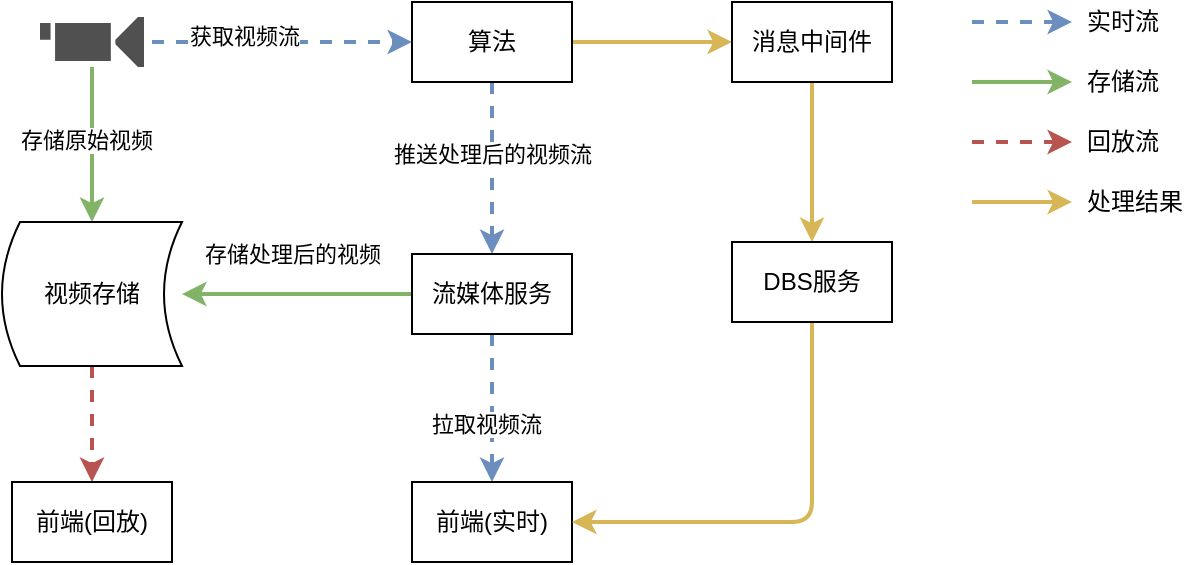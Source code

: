<mxfile version="13.11.0" type="github" pages="3">
  <diagram name="数据处理流程" id="74e2e168-ea6b-b213-b513-2b3c1d86103e">
    <mxGraphModel dx="946" dy="614" grid="1" gridSize="10" guides="1" tooltips="1" connect="1" arrows="1" fold="1" page="1" pageScale="1" pageWidth="1100" pageHeight="850" background="#ffffff" math="0" shadow="0">
      <root>
        <mxCell id="0" />
        <mxCell id="1" parent="0" />
        <mxCell id="xlCSGGUP_YzawD2wq4ug-14" value="" style="edgeStyle=orthogonalEdgeStyle;rounded=1;orthogonalLoop=1;jettySize=auto;html=1;entryX=0;entryY=0.5;entryDx=0;entryDy=0;exitX=1.077;exitY=0.5;exitDx=0;exitDy=0;exitPerimeter=0;dashed=1;fillColor=#dae8fc;strokeColor=#6c8ebf;strokeWidth=2;" parent="1" source="xlCSGGUP_YzawD2wq4ug-1" target="xlCSGGUP_YzawD2wq4ug-2" edge="1">
          <mxGeometry relative="1" as="geometry">
            <mxPoint x="320" y="100" as="sourcePoint" />
            <mxPoint x="430" y="100" as="targetPoint" />
          </mxGeometry>
        </mxCell>
        <mxCell id="xlCSGGUP_YzawD2wq4ug-15" value="获取视频流" style="edgeLabel;html=1;align=center;verticalAlign=middle;resizable=0;points=[];" parent="xlCSGGUP_YzawD2wq4ug-14" vertex="1" connectable="0">
          <mxGeometry x="-0.3" y="3" relative="1" as="geometry">
            <mxPoint as="offset" />
          </mxGeometry>
        </mxCell>
        <mxCell id="xlCSGGUP_YzawD2wq4ug-17" value="" style="edgeStyle=orthogonalEdgeStyle;rounded=1;orthogonalLoop=1;jettySize=auto;html=1;strokeWidth=2;fillColor=#d5e8d4;strokeColor=#82b366;" parent="1" source="xlCSGGUP_YzawD2wq4ug-1" edge="1">
          <mxGeometry relative="1" as="geometry">
            <mxPoint x="280" y="190" as="targetPoint" />
          </mxGeometry>
        </mxCell>
        <mxCell id="q5AUULa7YoubnqRVkJif-2" value="存储原始视频" style="edgeLabel;html=1;align=center;verticalAlign=middle;resizable=0;points=[];" parent="xlCSGGUP_YzawD2wq4ug-17" vertex="1" connectable="0">
          <mxGeometry x="-0.084" y="-3" relative="1" as="geometry">
            <mxPoint y="1" as="offset" />
          </mxGeometry>
        </mxCell>
        <mxCell id="xlCSGGUP_YzawD2wq4ug-1" value="" style="pointerEvents=1;shadow=0;dashed=0;html=1;strokeColor=none;fillColor=#505050;labelPosition=center;verticalLabelPosition=bottom;verticalAlign=top;outlineConnect=0;align=center;shape=mxgraph.office.devices.video_camera;" parent="1" vertex="1">
          <mxGeometry x="254" y="87.5" width="52" height="25" as="geometry" />
        </mxCell>
        <mxCell id="xlCSGGUP_YzawD2wq4ug-7" value="" style="edgeStyle=orthogonalEdgeStyle;rounded=1;orthogonalLoop=1;jettySize=auto;html=1;strokeWidth=2;dashed=1;fillColor=#dae8fc;strokeColor=#6c8ebf;" parent="1" source="xlCSGGUP_YzawD2wq4ug-2" target="xlCSGGUP_YzawD2wq4ug-6" edge="1">
          <mxGeometry relative="1" as="geometry" />
        </mxCell>
        <mxCell id="xlCSGGUP_YzawD2wq4ug-8" value="推送处理后的视频流" style="edgeLabel;html=1;align=center;verticalAlign=middle;resizable=0;points=[];" parent="xlCSGGUP_YzawD2wq4ug-7" vertex="1" connectable="0">
          <mxGeometry x="-0.175" relative="1" as="geometry">
            <mxPoint as="offset" />
          </mxGeometry>
        </mxCell>
        <mxCell id="Uz6cAK5WRG99VBMoR1IU-2" value="" style="edgeStyle=none;rounded=1;orthogonalLoop=1;jettySize=auto;html=1;strokeWidth=2;fillColor=#fff2cc;strokeColor=#d6b656;" parent="1" source="xlCSGGUP_YzawD2wq4ug-2" target="halsfeUdDT16IgY-Yjgq-2" edge="1">
          <mxGeometry relative="1" as="geometry" />
        </mxCell>
        <mxCell id="xlCSGGUP_YzawD2wq4ug-2" value="算法" style="rounded=0;whiteSpace=wrap;html=1;" parent="1" vertex="1">
          <mxGeometry x="440" y="80" width="80" height="40" as="geometry" />
        </mxCell>
        <mxCell id="xlCSGGUP_YzawD2wq4ug-11" value="" style="edgeStyle=orthogonalEdgeStyle;rounded=1;orthogonalLoop=1;jettySize=auto;html=1;dashed=1;strokeWidth=2;fillColor=#dae8fc;strokeColor=#6c8ebf;" parent="1" source="xlCSGGUP_YzawD2wq4ug-6" target="xlCSGGUP_YzawD2wq4ug-10" edge="1">
          <mxGeometry relative="1" as="geometry" />
        </mxCell>
        <mxCell id="xlCSGGUP_YzawD2wq4ug-12" value="拉取视频流" style="edgeLabel;html=1;align=center;verticalAlign=middle;resizable=0;points=[];" parent="xlCSGGUP_YzawD2wq4ug-11" vertex="1" connectable="0">
          <mxGeometry x="0.2" y="-3" relative="1" as="geometry">
            <mxPoint as="offset" />
          </mxGeometry>
        </mxCell>
        <mxCell id="q5AUULa7YoubnqRVkJif-3" style="edgeStyle=none;rounded=1;orthogonalLoop=1;jettySize=auto;html=1;exitX=0;exitY=0.5;exitDx=0;exitDy=0;entryX=1;entryY=0.5;entryDx=0;entryDy=0;fillColor=#d5e8d4;strokeColor=#82b366;strokeWidth=2;" parent="1" source="xlCSGGUP_YzawD2wq4ug-6" target="xlCSGGUP_YzawD2wq4ug-18" edge="1">
          <mxGeometry relative="1" as="geometry" />
        </mxCell>
        <mxCell id="q5AUULa7YoubnqRVkJif-4" value="存储处理后的视频" style="edgeLabel;html=1;align=center;verticalAlign=middle;resizable=0;points=[];" parent="q5AUULa7YoubnqRVkJif-3" vertex="1" connectable="0">
          <mxGeometry x="0.165" relative="1" as="geometry">
            <mxPoint x="7" y="-20" as="offset" />
          </mxGeometry>
        </mxCell>
        <mxCell id="xlCSGGUP_YzawD2wq4ug-6" value="流媒体服务" style="rounded=0;whiteSpace=wrap;html=1;" parent="1" vertex="1">
          <mxGeometry x="440" y="206" width="80" height="40" as="geometry" />
        </mxCell>
        <mxCell id="xlCSGGUP_YzawD2wq4ug-20" value="" style="edgeStyle=orthogonalEdgeStyle;rounded=1;orthogonalLoop=1;jettySize=auto;html=1;dashed=1;strokeWidth=2;exitX=0.5;exitY=1;exitDx=0;exitDy=0;fillColor=#f8cecc;strokeColor=#b85450;" parent="1" source="xlCSGGUP_YzawD2wq4ug-18" target="xlCSGGUP_YzawD2wq4ug-19" edge="1">
          <mxGeometry relative="1" as="geometry" />
        </mxCell>
        <mxCell id="xlCSGGUP_YzawD2wq4ug-10" value="前端(实时)" style="rounded=0;whiteSpace=wrap;html=1;" parent="1" vertex="1">
          <mxGeometry x="440" y="320" width="80" height="40" as="geometry" />
        </mxCell>
        <mxCell id="xlCSGGUP_YzawD2wq4ug-18" value="视频存储" style="shape=dataStorage;whiteSpace=wrap;html=1;" parent="1" vertex="1">
          <mxGeometry x="235" y="190" width="90" height="72" as="geometry" />
        </mxCell>
        <mxCell id="xlCSGGUP_YzawD2wq4ug-19" value="前端(回放)" style="rounded=0;whiteSpace=wrap;html=1;" parent="1" vertex="1">
          <mxGeometry x="240" y="320" width="80" height="40" as="geometry" />
        </mxCell>
        <mxCell id="Uz6cAK5WRG99VBMoR1IU-4" value="" style="edgeStyle=none;rounded=1;orthogonalLoop=1;jettySize=auto;html=1;strokeWidth=2;fillColor=#fff2cc;strokeColor=#d6b656;" parent="1" source="halsfeUdDT16IgY-Yjgq-2" target="Uz6cAK5WRG99VBMoR1IU-3" edge="1">
          <mxGeometry relative="1" as="geometry" />
        </mxCell>
        <mxCell id="halsfeUdDT16IgY-Yjgq-2" value="消息中间件" style="rounded=0;whiteSpace=wrap;html=1;" parent="1" vertex="1">
          <mxGeometry x="600" y="80" width="80" height="40" as="geometry" />
        </mxCell>
        <mxCell id="Uz6cAK5WRG99VBMoR1IU-5" style="edgeStyle=orthogonalEdgeStyle;rounded=1;orthogonalLoop=1;jettySize=auto;html=1;entryX=1;entryY=0.5;entryDx=0;entryDy=0;strokeWidth=2;fillColor=#fff2cc;strokeColor=#d6b656;" parent="1" source="Uz6cAK5WRG99VBMoR1IU-3" target="xlCSGGUP_YzawD2wq4ug-10" edge="1">
          <mxGeometry relative="1" as="geometry">
            <Array as="points">
              <mxPoint x="640" y="340" />
            </Array>
          </mxGeometry>
        </mxCell>
        <mxCell id="Uz6cAK5WRG99VBMoR1IU-3" value="DBS服务" style="rounded=0;whiteSpace=wrap;html=1;" parent="1" vertex="1">
          <mxGeometry x="600" y="200" width="80" height="40" as="geometry" />
        </mxCell>
        <mxCell id="xlCSGGUP_YzawD2wq4ug-22" value="" style="group" parent="1" vertex="1" connectable="0">
          <mxGeometry x="720" y="80" width="100" height="20" as="geometry" />
        </mxCell>
        <mxCell id="xlCSGGUP_YzawD2wq4ug-21" value="" style="endArrow=classic;html=1;dashed=1;strokeWidth=2;fillColor=#dae8fc;strokeColor=#6c8ebf;" parent="xlCSGGUP_YzawD2wq4ug-22" edge="1">
          <mxGeometry width="50" height="50" relative="1" as="geometry">
            <mxPoint y="10" as="sourcePoint" />
            <mxPoint x="50" y="10" as="targetPoint" />
          </mxGeometry>
        </mxCell>
        <mxCell id="2" value="实时流" style="text;html=1;align=center;verticalAlign=middle;resizable=0;points=[];autosize=1;" parent="xlCSGGUP_YzawD2wq4ug-22" vertex="1">
          <mxGeometry x="50" width="50" height="20" as="geometry" />
        </mxCell>
        <mxCell id="xlCSGGUP_YzawD2wq4ug-23" value="" style="group" parent="1" vertex="1" connectable="0">
          <mxGeometry x="720" y="110" width="100" height="20" as="geometry" />
        </mxCell>
        <mxCell id="xlCSGGUP_YzawD2wq4ug-24" value="" style="endArrow=classic;html=1;strokeWidth=2;fillColor=#d5e8d4;strokeColor=#82b366;" parent="xlCSGGUP_YzawD2wq4ug-23" edge="1">
          <mxGeometry width="50" height="50" relative="1" as="geometry">
            <mxPoint y="10" as="sourcePoint" />
            <mxPoint x="50" y="10" as="targetPoint" />
          </mxGeometry>
        </mxCell>
        <mxCell id="xlCSGGUP_YzawD2wq4ug-25" value="存储流" style="text;html=1;align=center;verticalAlign=middle;resizable=0;points=[];autosize=1;" parent="xlCSGGUP_YzawD2wq4ug-23" vertex="1">
          <mxGeometry x="50" width="50" height="20" as="geometry" />
        </mxCell>
        <mxCell id="xlCSGGUP_YzawD2wq4ug-32" value="" style="group" parent="1" vertex="1" connectable="0">
          <mxGeometry x="720" y="140" width="100" height="20" as="geometry" />
        </mxCell>
        <mxCell id="xlCSGGUP_YzawD2wq4ug-33" value="" style="endArrow=classic;html=1;dashed=1;strokeWidth=2;fillColor=#f8cecc;strokeColor=#b85450;" parent="xlCSGGUP_YzawD2wq4ug-32" edge="1">
          <mxGeometry width="50" height="50" relative="1" as="geometry">
            <mxPoint y="10" as="sourcePoint" />
            <mxPoint x="50" y="10" as="targetPoint" />
          </mxGeometry>
        </mxCell>
        <mxCell id="xlCSGGUP_YzawD2wq4ug-34" value="回放流" style="text;html=1;align=center;verticalAlign=middle;resizable=0;points=[];autosize=1;" parent="xlCSGGUP_YzawD2wq4ug-32" vertex="1">
          <mxGeometry x="50" width="50" height="20" as="geometry" />
        </mxCell>
        <mxCell id="Uz6cAK5WRG99VBMoR1IU-7" value="" style="endArrow=classic;html=1;strokeWidth=2;fillColor=#fff2cc;strokeColor=#d6b656;" parent="1" edge="1">
          <mxGeometry x="720" y="170" width="50" height="50" as="geometry">
            <mxPoint x="720" y="180" as="sourcePoint" />
            <mxPoint x="770" y="180" as="targetPoint" />
          </mxGeometry>
        </mxCell>
        <mxCell id="Uz6cAK5WRG99VBMoR1IU-8" value="处理结果" style="text;html=1;align=center;verticalAlign=middle;resizable=0;points=[];autosize=1;" parent="1" vertex="1">
          <mxGeometry x="771" y="170" width="60" height="20" as="geometry" />
        </mxCell>
      </root>
    </mxGraphModel>
  </diagram>
  <diagram id="KiyXaGU7Z6URddB4-GkE" name="结果处理流程">
    <mxGraphModel dx="946" dy="614" grid="1" gridSize="10" guides="1" tooltips="1" connect="1" arrows="1" fold="1" page="1" pageScale="1" pageWidth="827" pageHeight="1169" math="0" shadow="0">
      <root>
        <mxCell id="Ewg2iHd5gxrffDeX9Kld-0" />
        <mxCell id="Ewg2iHd5gxrffDeX9Kld-1" parent="Ewg2iHd5gxrffDeX9Kld-0" />
        <mxCell id="genUj0G2N7W759y3WeH3-0" value="" style="edgeStyle=orthogonalEdgeStyle;rounded=1;orthogonalLoop=1;jettySize=auto;html=1;entryX=0.5;entryY=0;entryDx=0;entryDy=0;dashed=1;fillColor=#dae8fc;strokeColor=#6c8ebf;strokeWidth=2;" parent="Ewg2iHd5gxrffDeX9Kld-1" target="genUj0G2N7W759y3WeH3-2" edge="1">
          <mxGeometry relative="1" as="geometry">
            <mxPoint x="290" y="180" as="sourcePoint" />
            <mxPoint x="240" y="280" as="targetPoint" />
          </mxGeometry>
        </mxCell>
        <mxCell id="genUj0G2N7W759y3WeH3-1" value="获取视频流" style="edgeLabel;html=1;align=center;verticalAlign=middle;resizable=0;points=[];" parent="genUj0G2N7W759y3WeH3-0" vertex="1" connectable="0">
          <mxGeometry x="-0.3" y="3" relative="1" as="geometry">
            <mxPoint x="-3" y="12" as="offset" />
          </mxGeometry>
        </mxCell>
        <mxCell id="genUj0G2N7W759y3WeH3-7" value="" style="edgeStyle=orthogonalEdgeStyle;rounded=1;orthogonalLoop=1;jettySize=auto;html=1;strokeWidth=1;" parent="Ewg2iHd5gxrffDeX9Kld-1" source="genUj0G2N7W759y3WeH3-2" target="genUj0G2N7W759y3WeH3-6" edge="1">
          <mxGeometry relative="1" as="geometry" />
        </mxCell>
        <mxCell id="genUj0G2N7W759y3WeH3-12" value="发送识别结果到kafka" style="edgeLabel;html=1;align=center;verticalAlign=middle;resizable=0;points=[];" parent="genUj0G2N7W759y3WeH3-7" vertex="1" connectable="0">
          <mxGeometry x="-0.257" y="2" relative="1" as="geometry">
            <mxPoint x="14" y="-8" as="offset" />
          </mxGeometry>
        </mxCell>
        <mxCell id="genUj0G2N7W759y3WeH3-2" value="算法" style="rounded=0;whiteSpace=wrap;html=1;" parent="Ewg2iHd5gxrffDeX9Kld-1" vertex="1">
          <mxGeometry x="250" y="260" width="80" height="40" as="geometry" />
        </mxCell>
        <mxCell id="genUj0G2N7W759y3WeH3-6" value="denali-super-databroker&lt;br&gt;(Kafka)" style="rounded=0;whiteSpace=wrap;html=1;" parent="Ewg2iHd5gxrffDeX9Kld-1" vertex="1">
          <mxGeometry x="480" y="260" width="130" height="40" as="geometry" />
        </mxCell>
        <mxCell id="genUj0G2N7W759y3WeH3-10" style="edgeStyle=orthogonalEdgeStyle;rounded=1;orthogonalLoop=1;jettySize=auto;html=1;exitX=0.5;exitY=0;exitDx=0;exitDy=0;strokeWidth=1;" parent="Ewg2iHd5gxrffDeX9Kld-1" source="genUj0G2N7W759y3WeH3-8" target="genUj0G2N7W759y3WeH3-6" edge="1">
          <mxGeometry relative="1" as="geometry" />
        </mxCell>
        <mxCell id="genUj0G2N7W759y3WeH3-11" value="订阅算法结果Topic" style="edgeLabel;html=1;align=center;verticalAlign=middle;resizable=0;points=[];" parent="genUj0G2N7W759y3WeH3-10" vertex="1" connectable="0">
          <mxGeometry x="-0.033" y="-2" relative="1" as="geometry">
            <mxPoint as="offset" />
          </mxGeometry>
        </mxCell>
        <mxCell id="genUj0G2N7W759y3WeH3-14" value="" style="edgeStyle=orthogonalEdgeStyle;rounded=1;orthogonalLoop=1;jettySize=auto;html=1;strokeWidth=1;" parent="Ewg2iHd5gxrffDeX9Kld-1" source="genUj0G2N7W759y3WeH3-8" target="genUj0G2N7W759y3WeH3-13" edge="1">
          <mxGeometry relative="1" as="geometry" />
        </mxCell>
        <mxCell id="genUj0G2N7W759y3WeH3-15" value="存储结果" style="edgeLabel;html=1;align=center;verticalAlign=middle;resizable=0;points=[];" parent="genUj0G2N7W759y3WeH3-14" vertex="1" connectable="0">
          <mxGeometry x="-0.167" y="3" relative="1" as="geometry">
            <mxPoint as="offset" />
          </mxGeometry>
        </mxCell>
        <mxCell id="genUj0G2N7W759y3WeH3-21" value="" style="edgeStyle=orthogonalEdgeStyle;rounded=1;orthogonalLoop=1;jettySize=auto;html=1;strokeWidth=1;entryX=1;entryY=0.5;entryDx=0;entryDy=0;" parent="Ewg2iHd5gxrffDeX9Kld-1" source="genUj0G2N7W759y3WeH3-8" target="genUj0G2N7W759y3WeH3-16" edge="1">
          <mxGeometry relative="1" as="geometry">
            <mxPoint x="400" y="388" as="targetPoint" />
          </mxGeometry>
        </mxCell>
        <mxCell id="genUj0G2N7W759y3WeH3-8" value="denali-dbs" style="rounded=0;whiteSpace=wrap;html=1;" parent="Ewg2iHd5gxrffDeX9Kld-1" vertex="1">
          <mxGeometry x="480" y="368" width="130" height="40" as="geometry" />
        </mxCell>
        <mxCell id="genUj0G2N7W759y3WeH3-13" value="DB" style="shape=cylinder;whiteSpace=wrap;html=1;boundedLbl=1;backgroundOutline=1;" parent="Ewg2iHd5gxrffDeX9Kld-1" vertex="1">
          <mxGeometry x="515" y="458" width="60" height="60" as="geometry" />
        </mxCell>
        <mxCell id="2" value="处理结果集" style="text;html=1;align=center;verticalAlign=middle;resizable=0;points=[];autosize=1;" parent="Ewg2iHd5gxrffDeX9Kld-1" vertex="1">
          <mxGeometry x="610" y="378" width="80" height="20" as="geometry" />
        </mxCell>
        <mxCell id="genUj0G2N7W759y3WeH3-16" value="前端显示" style="rounded=0;whiteSpace=wrap;html=1;" parent="Ewg2iHd5gxrffDeX9Kld-1" vertex="1">
          <mxGeometry x="250" y="368" width="80" height="40" as="geometry" />
        </mxCell>
      </root>
    </mxGraphModel>
  </diagram>
  <diagram id="upJxfARz6_ikkzJfLvm3" name="存储视频">
    <mxGraphModel dx="1047" dy="692" grid="1" gridSize="10" guides="1" tooltips="1" connect="1" arrows="1" fold="1" page="1" pageScale="1" pageWidth="827" pageHeight="1169" math="0" shadow="0">
      <root>
        <mxCell id="PWEXUuwn0zMfARUCnI5A-0" />
        <mxCell id="PWEXUuwn0zMfARUCnI5A-1" parent="PWEXUuwn0zMfARUCnI5A-0" />
        <mxCell id="7z1m5eTL4NyUZYvjIbss-2" value="" style="edgeStyle=orthogonalEdgeStyle;rounded=0;orthogonalLoop=1;jettySize=auto;html=1;" edge="1" parent="PWEXUuwn0zMfARUCnI5A-1" source="PWEXUuwn0zMfARUCnI5A-2" target="7z1m5eTL4NyUZYvjIbss-1">
          <mxGeometry relative="1" as="geometry" />
        </mxCell>
        <mxCell id="PWEXUuwn0zMfARUCnI5A-2" value="denali-dbs启动" style="rounded=0;whiteSpace=wrap;html=1;" vertex="1" parent="PWEXUuwn0zMfARUCnI5A-1">
          <mxGeometry x="240" y="80" width="120" height="60" as="geometry" />
        </mxCell>
        <mxCell id="7z1m5eTL4NyUZYvjIbss-0" value="视频存储" style="shape=dataStorage;whiteSpace=wrap;html=1;" vertex="1" parent="PWEXUuwn0zMfARUCnI5A-1">
          <mxGeometry x="250" y="440" width="90" height="72" as="geometry" />
        </mxCell>
        <mxCell id="7z1m5eTL4NyUZYvjIbss-4" value="" style="edgeStyle=orthogonalEdgeStyle;rounded=0;orthogonalLoop=1;jettySize=auto;html=1;" edge="1" parent="PWEXUuwn0zMfARUCnI5A-1" source="7z1m5eTL4NyUZYvjIbss-1" target="7z1m5eTL4NyUZYvjIbss-3">
          <mxGeometry relative="1" as="geometry" />
        </mxCell>
        <mxCell id="7z1m5eTL4NyUZYvjIbss-1" value="获取视频列表配置" style="rounded=0;whiteSpace=wrap;html=1;" vertex="1" parent="PWEXUuwn0zMfARUCnI5A-1">
          <mxGeometry x="240" y="200" width="120" height="60" as="geometry" />
        </mxCell>
        <mxCell id="7z1m5eTL4NyUZYvjIbss-3" value="通过配置" style="rounded=0;whiteSpace=wrap;html=1;" vertex="1" parent="PWEXUuwn0zMfARUCnI5A-1">
          <mxGeometry x="240" y="320" width="120" height="60" as="geometry" />
        </mxCell>
        <mxCell id="7z1m5eTL4NyUZYvjIbss-7" style="edgeStyle=orthogonalEdgeStyle;rounded=0;orthogonalLoop=1;jettySize=auto;html=1;exitX=0;exitY=0.25;exitDx=0;exitDy=0;entryX=1;entryY=0.25;entryDx=0;entryDy=0;dashed=1;fillColor=#dae8fc;strokeColor=#6c8ebf;" edge="1" parent="PWEXUuwn0zMfARUCnI5A-1" source="7z1m5eTL4NyUZYvjIbss-5" target="7z1m5eTL4NyUZYvjIbss-3">
          <mxGeometry relative="1" as="geometry" />
        </mxCell>
        <mxCell id="7z1m5eTL4NyUZYvjIbss-5" value="流媒体服务器" style="rounded=0;whiteSpace=wrap;html=1;fillColor=#dae8fc;strokeColor=#6c8ebf;" vertex="1" parent="PWEXUuwn0zMfARUCnI5A-1">
          <mxGeometry x="480" y="320" width="120" height="60" as="geometry" />
        </mxCell>
        <mxCell id="7z1m5eTL4NyUZYvjIbss-8" style="edgeStyle=orthogonalEdgeStyle;rounded=0;orthogonalLoop=1;jettySize=auto;html=1;exitX=0;exitY=0.25;exitDx=0;exitDy=0;entryX=1;entryY=0.25;entryDx=0;entryDy=0;dashed=1;fillColor=#dae8fc;strokeColor=#6c8ebf;" edge="1" parent="PWEXUuwn0zMfARUCnI5A-1">
          <mxGeometry relative="1" as="geometry">
            <mxPoint x="480" y="352.5" as="sourcePoint" />
            <mxPoint x="360" y="352.5" as="targetPoint" />
          </mxGeometry>
        </mxCell>
        <mxCell id="7z1m5eTL4NyUZYvjIbss-9" style="edgeStyle=orthogonalEdgeStyle;rounded=0;orthogonalLoop=1;jettySize=auto;html=1;exitX=0;exitY=0.25;exitDx=0;exitDy=0;entryX=1;entryY=0.25;entryDx=0;entryDy=0;dashed=1;fillColor=#dae8fc;strokeColor=#6c8ebf;" edge="1" parent="PWEXUuwn0zMfARUCnI5A-1">
          <mxGeometry relative="1" as="geometry">
            <mxPoint x="480" y="373" as="sourcePoint" />
            <mxPoint x="360" y="373" as="targetPoint" />
          </mxGeometry>
        </mxCell>
        <mxCell id="7z1m5eTL4NyUZYvjIbss-10" value="&lt;font style=&quot;font-size: 11px&quot;&gt;摄像头1&lt;/font&gt;" style="text;html=1;align=center;verticalAlign=middle;resizable=0;points=[];autosize=1;" vertex="1" parent="PWEXUuwn0zMfARUCnI5A-1">
          <mxGeometry x="390" y="320" width="60" height="20" as="geometry" />
        </mxCell>
        <mxCell id="7z1m5eTL4NyUZYvjIbss-11" value="&lt;font style=&quot;font-size: 11px&quot;&gt;摄像头2&lt;/font&gt;" style="text;html=1;align=center;verticalAlign=middle;resizable=0;points=[];autosize=1;" vertex="1" parent="PWEXUuwn0zMfARUCnI5A-1">
          <mxGeometry x="390" y="336" width="60" height="20" as="geometry" />
        </mxCell>
        <mxCell id="7z1m5eTL4NyUZYvjIbss-13" value="&lt;font style=&quot;font-size: 11px&quot;&gt;摄像头n&lt;/font&gt;" style="text;html=1;align=center;verticalAlign=middle;resizable=0;points=[];autosize=1;" vertex="1" parent="PWEXUuwn0zMfARUCnI5A-1">
          <mxGeometry x="390" y="356" width="60" height="20" as="geometry" />
        </mxCell>
      </root>
    </mxGraphModel>
  </diagram>
</mxfile>
